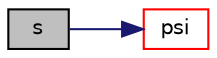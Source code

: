 digraph "s"
{
  bgcolor="transparent";
  edge [fontname="Helvetica",fontsize="10",labelfontname="Helvetica",labelfontsize="10"];
  node [fontname="Helvetica",fontsize="10",shape=record];
  rankdir="LR";
  Node89 [label="s",height=0.2,width=0.4,color="black", fillcolor="grey75", style="filled", fontcolor="black"];
  Node89 -> Node90 [color="midnightblue",fontsize="10",style="solid",fontname="Helvetica"];
  Node90 [label="psi",height=0.2,width=0.4,color="red",URL="$a31589.html#a28da0e0108a69590ee2b4953edfdb42c",tooltip="Return compressibility rho/p [s^2/m^2]. "];
}
